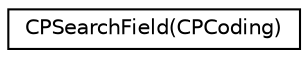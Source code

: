 digraph "Graphical Class Hierarchy"
{
  edge [fontname="Helvetica",fontsize="10",labelfontname="Helvetica",labelfontsize="10"];
  node [fontname="Helvetica",fontsize="10",shape=record];
  rankdir="LR";
  Node1 [label="CPSearchField(CPCoding)",height=0.2,width=0.4,color="black", fillcolor="white", style="filled",URL="$category_c_p_search_field_07_c_p_coding_08.html"];
}
